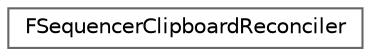 digraph "Graphical Class Hierarchy"
{
 // INTERACTIVE_SVG=YES
 // LATEX_PDF_SIZE
  bgcolor="transparent";
  edge [fontname=Helvetica,fontsize=10,labelfontname=Helvetica,labelfontsize=10];
  node [fontname=Helvetica,fontsize=10,shape=box,height=0.2,width=0.4];
  rankdir="LR";
  Node0 [id="Node000000",label="FSequencerClipboardReconciler",height=0.2,width=0.4,color="grey40", fillcolor="white", style="filled",URL="$db/d3e/classFSequencerClipboardReconciler.html",tooltip="Class responsible for reconciling copied key-tracks to a set of paste destinations Reconciler should ..."];
}
